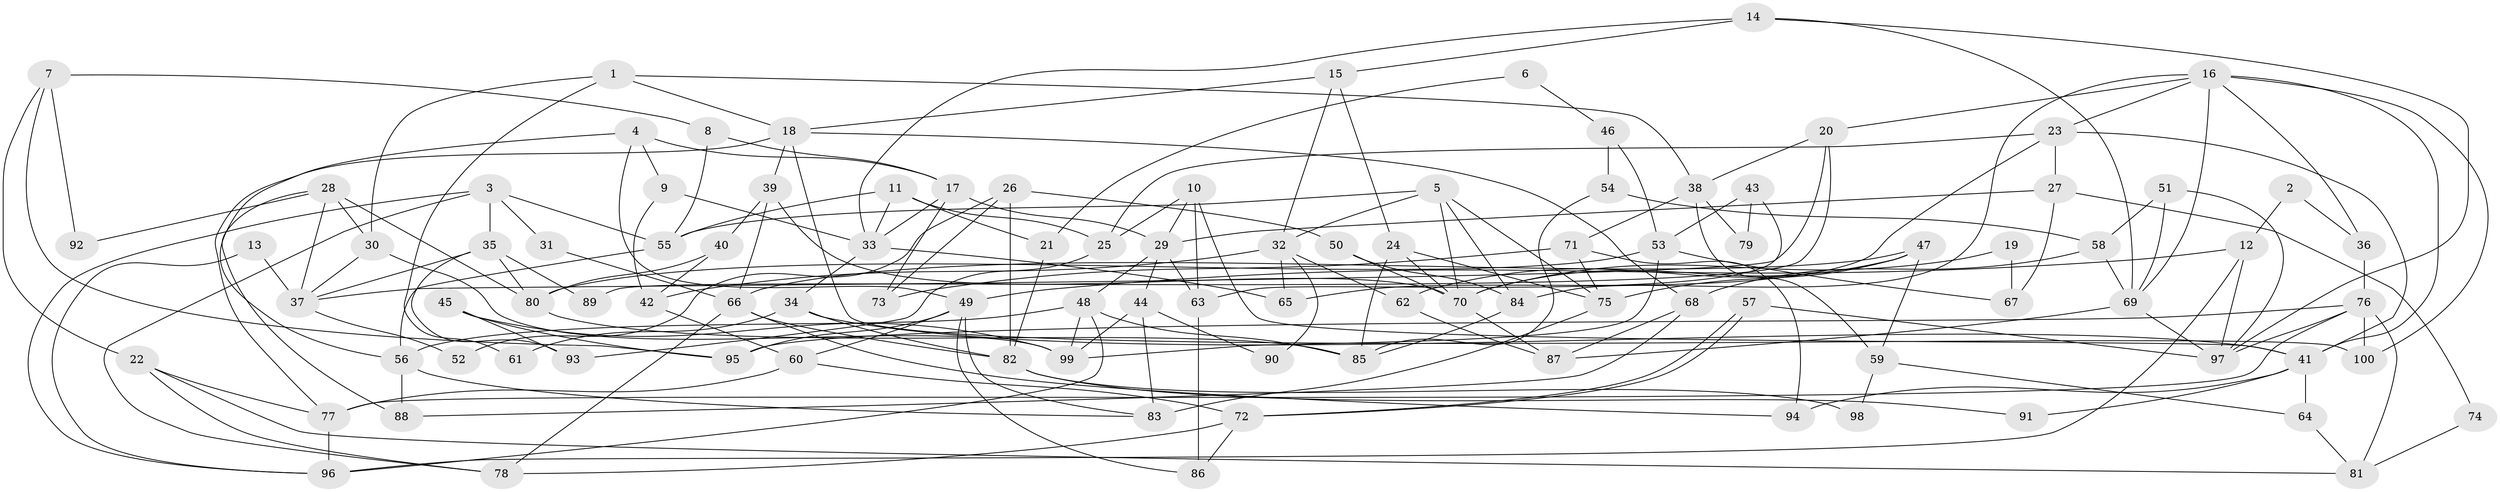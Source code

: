 // Generated by graph-tools (version 1.1) at 2025/38/02/21/25 10:38:59]
// undirected, 100 vertices, 200 edges
graph export_dot {
graph [start="1"]
  node [color=gray90,style=filled];
  1;
  2;
  3;
  4;
  5;
  6;
  7;
  8;
  9;
  10;
  11;
  12;
  13;
  14;
  15;
  16;
  17;
  18;
  19;
  20;
  21;
  22;
  23;
  24;
  25;
  26;
  27;
  28;
  29;
  30;
  31;
  32;
  33;
  34;
  35;
  36;
  37;
  38;
  39;
  40;
  41;
  42;
  43;
  44;
  45;
  46;
  47;
  48;
  49;
  50;
  51;
  52;
  53;
  54;
  55;
  56;
  57;
  58;
  59;
  60;
  61;
  62;
  63;
  64;
  65;
  66;
  67;
  68;
  69;
  70;
  71;
  72;
  73;
  74;
  75;
  76;
  77;
  78;
  79;
  80;
  81;
  82;
  83;
  84;
  85;
  86;
  87;
  88;
  89;
  90;
  91;
  92;
  93;
  94;
  95;
  96;
  97;
  98;
  99;
  100;
  1 -- 30;
  1 -- 18;
  1 -- 38;
  1 -- 61;
  2 -- 36;
  2 -- 12;
  3 -- 78;
  3 -- 55;
  3 -- 31;
  3 -- 35;
  3 -- 96;
  4 -- 56;
  4 -- 49;
  4 -- 9;
  4 -- 17;
  5 -- 70;
  5 -- 32;
  5 -- 55;
  5 -- 75;
  5 -- 84;
  6 -- 21;
  6 -- 46;
  7 -- 22;
  7 -- 95;
  7 -- 8;
  7 -- 92;
  8 -- 55;
  8 -- 17;
  9 -- 33;
  9 -- 42;
  10 -- 29;
  10 -- 25;
  10 -- 41;
  10 -- 63;
  11 -- 33;
  11 -- 25;
  11 -- 21;
  11 -- 55;
  12 -- 97;
  12 -- 96;
  12 -- 49;
  13 -- 96;
  13 -- 37;
  14 -- 97;
  14 -- 33;
  14 -- 15;
  14 -- 69;
  15 -- 24;
  15 -- 18;
  15 -- 32;
  16 -- 69;
  16 -- 84;
  16 -- 20;
  16 -- 23;
  16 -- 36;
  16 -- 41;
  16 -- 100;
  17 -- 29;
  17 -- 33;
  17 -- 73;
  18 -- 39;
  18 -- 68;
  18 -- 77;
  18 -- 100;
  19 -- 70;
  19 -- 67;
  20 -- 37;
  20 -- 38;
  20 -- 89;
  21 -- 82;
  22 -- 77;
  22 -- 78;
  22 -- 81;
  23 -- 41;
  23 -- 25;
  23 -- 27;
  23 -- 65;
  24 -- 75;
  24 -- 85;
  24 -- 70;
  25 -- 93;
  26 -- 82;
  26 -- 73;
  26 -- 50;
  26 -- 52;
  27 -- 29;
  27 -- 67;
  27 -- 74;
  28 -- 88;
  28 -- 37;
  28 -- 30;
  28 -- 80;
  28 -- 92;
  29 -- 48;
  29 -- 44;
  29 -- 63;
  30 -- 99;
  30 -- 37;
  31 -- 66;
  32 -- 42;
  32 -- 62;
  32 -- 65;
  32 -- 90;
  33 -- 65;
  33 -- 34;
  34 -- 41;
  34 -- 61;
  34 -- 82;
  35 -- 80;
  35 -- 37;
  35 -- 89;
  35 -- 93;
  36 -- 76;
  37 -- 52;
  38 -- 59;
  38 -- 71;
  38 -- 79;
  39 -- 66;
  39 -- 70;
  39 -- 40;
  40 -- 42;
  40 -- 80;
  41 -- 64;
  41 -- 91;
  41 -- 94;
  42 -- 60;
  43 -- 53;
  43 -- 63;
  43 -- 79;
  44 -- 83;
  44 -- 90;
  44 -- 99;
  45 -- 99;
  45 -- 95;
  45 -- 93;
  46 -- 54;
  46 -- 53;
  47 -- 59;
  47 -- 70;
  47 -- 62;
  47 -- 66;
  47 -- 75;
  48 -- 85;
  48 -- 96;
  48 -- 56;
  48 -- 99;
  49 -- 83;
  49 -- 60;
  49 -- 86;
  49 -- 95;
  50 -- 70;
  50 -- 84;
  51 -- 69;
  51 -- 58;
  51 -- 97;
  53 -- 80;
  53 -- 99;
  53 -- 67;
  54 -- 85;
  54 -- 58;
  55 -- 56;
  56 -- 83;
  56 -- 88;
  57 -- 72;
  57 -- 72;
  57 -- 97;
  58 -- 69;
  58 -- 68;
  59 -- 64;
  59 -- 98;
  60 -- 72;
  60 -- 77;
  62 -- 87;
  63 -- 86;
  64 -- 81;
  66 -- 94;
  66 -- 78;
  66 -- 82;
  68 -- 87;
  68 -- 88;
  69 -- 97;
  69 -- 87;
  70 -- 87;
  71 -- 75;
  71 -- 73;
  71 -- 94;
  72 -- 86;
  72 -- 78;
  74 -- 81;
  75 -- 83;
  76 -- 100;
  76 -- 77;
  76 -- 81;
  76 -- 95;
  76 -- 97;
  77 -- 96;
  80 -- 85;
  82 -- 91;
  82 -- 98;
  84 -- 85;
}
